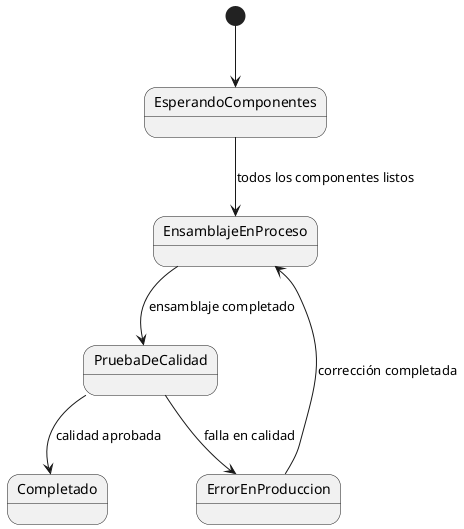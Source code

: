 @startuml

[*] --> EsperandoComponentes

EsperandoComponentes --> EnsamblajeEnProceso : todos los componentes listos
EnsamblajeEnProceso --> PruebaDeCalidad : ensamblaje completado
PruebaDeCalidad --> Completado : calidad aprobada
PruebaDeCalidad --> ErrorEnProduccion : falla en calidad
ErrorEnProduccion --> EnsamblajeEnProceso : corrección completada

@enduml